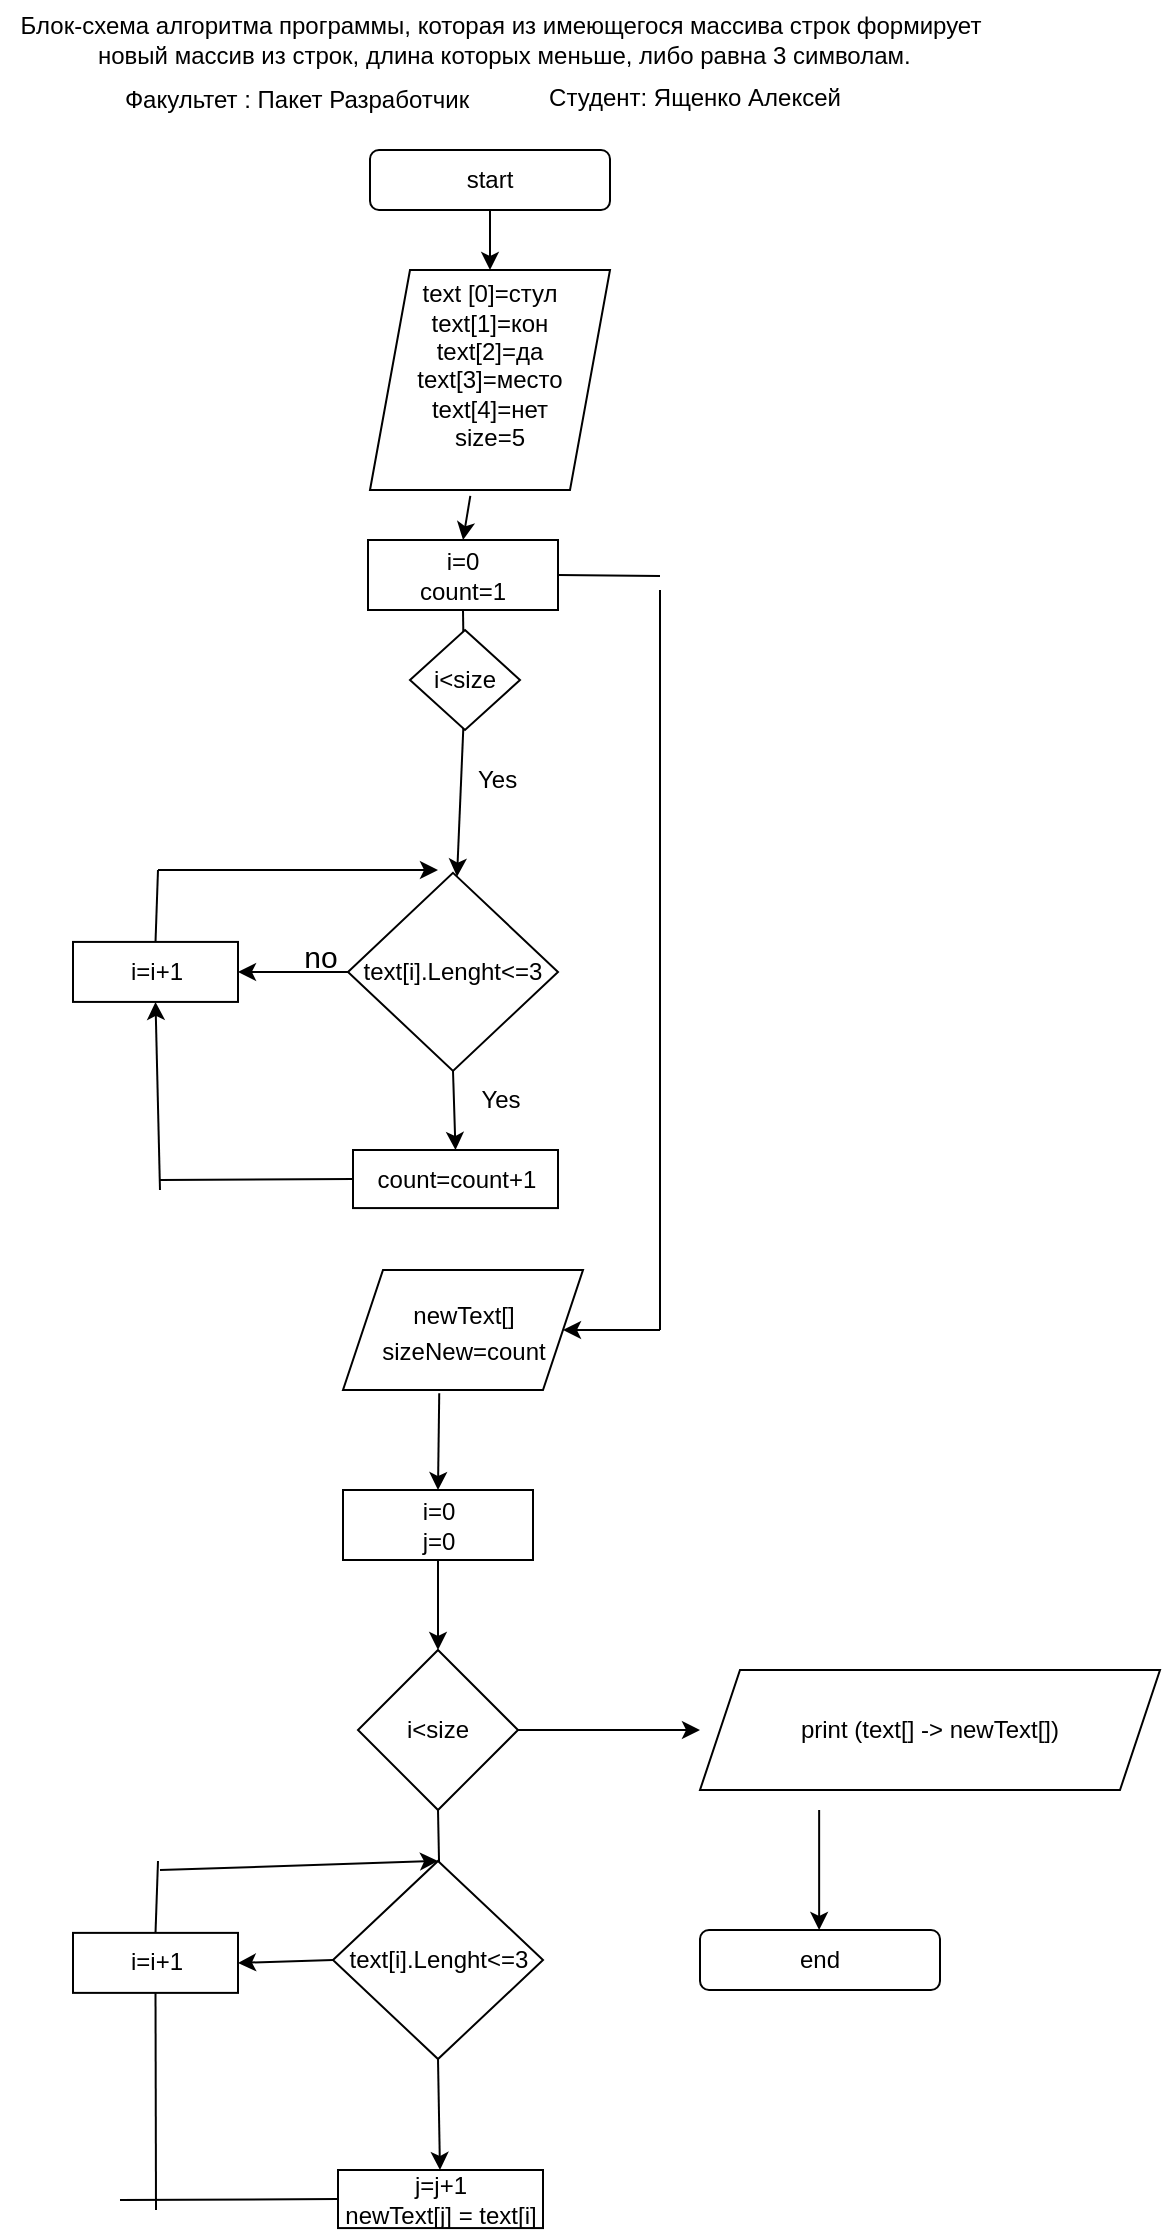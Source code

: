 <mxfile version="20.4.0" type="device"><diagram id="u8YLrEBRsmKnctB5EkMg" name="Страница 1"><mxGraphModel dx="1543" dy="-4799" grid="1" gridSize="10" guides="1" tooltips="1" connect="1" arrows="1" fold="1" page="1" pageScale="1" pageWidth="291" pageHeight="413" math="0" shadow="0"><root><mxCell id="0"/><mxCell id="1" parent="0"/><mxCell id="yLHPFtkmdHm89MZPGJ9X-2" value="&lt;font style=&quot;vertical-align: inherit;&quot;&gt;&lt;font style=&quot;vertical-align: inherit;&quot;&gt;text [0]=стул&lt;br&gt;text[1]=кон&lt;br&gt;text[2]=да&lt;br&gt;text[3]=место&lt;br&gt;text[4]=нет&lt;br&gt;size=5&lt;br&gt;&amp;nbsp;&lt;br&gt;&lt;/font&gt;&lt;/font&gt;" style="shape=parallelogram;perimeter=parallelogramPerimeter;whiteSpace=wrap;html=1;fixedSize=1;" parent="1" vertex="1"><mxGeometry x="1815" y="6060" width="120" height="110" as="geometry"/></mxCell><mxCell id="yLHPFtkmdHm89MZPGJ9X-3" style="edgeStyle=orthogonalEdgeStyle;rounded=0;orthogonalLoop=1;jettySize=auto;html=1;exitX=0.5;exitY=1;exitDx=0;exitDy=0;entryX=0.5;entryY=0;entryDx=0;entryDy=0;" parent="1" source="yLHPFtkmdHm89MZPGJ9X-4" target="yLHPFtkmdHm89MZPGJ9X-2" edge="1"><mxGeometry relative="1" as="geometry"/></mxCell><mxCell id="yLHPFtkmdHm89MZPGJ9X-4" value="start" style="rounded=1;whiteSpace=wrap;html=1;" parent="1" vertex="1"><mxGeometry x="1815" y="6000" width="120" height="30" as="geometry"/></mxCell><mxCell id="yLHPFtkmdHm89MZPGJ9X-8" value="count=count+1&lt;br&gt;" style="rounded=0;whiteSpace=wrap;html=1;" parent="1" vertex="1"><mxGeometry x="1806.5" y="6500" width="102.5" height="29.04" as="geometry"/></mxCell><mxCell id="yLHPFtkmdHm89MZPGJ9X-10" value="end" style="rounded=1;whiteSpace=wrap;html=1;" parent="1" vertex="1"><mxGeometry x="1980" y="6890" width="120" height="30" as="geometry"/></mxCell><mxCell id="yLHPFtkmdHm89MZPGJ9X-12" value="&lt;font style=&quot;vertical-align: inherit;&quot;&gt;&lt;font style=&quot;vertical-align: inherit;&quot;&gt;&lt;font style=&quot;vertical-align: inherit;&quot;&gt;&lt;font style=&quot;vertical-align: inherit;&quot;&gt;Блок-схема алгоритма&amp;nbsp;программы, которая из имеющегося массива строк формирует&lt;br&gt;&amp;nbsp;новый массив из строк, длина которых меньше, либо равна 3 символам. &lt;/font&gt;&lt;/font&gt;&lt;/font&gt;&lt;/font&gt;" style="text;html=1;align=center;verticalAlign=middle;resizable=0;points=[];autosize=1;strokeColor=none;fillColor=none;" parent="1" vertex="1"><mxGeometry x="1630" y="5925" width="500" height="40" as="geometry"/></mxCell><mxCell id="yLHPFtkmdHm89MZPGJ9X-13" value="Факультет : Пакет Разработчик" style="text;html=1;align=center;verticalAlign=middle;resizable=0;points=[];autosize=1;strokeColor=none;fillColor=none;" parent="1" vertex="1"><mxGeometry x="1677.5" y="5960" width="200" height="30" as="geometry"/></mxCell><mxCell id="yLHPFtkmdHm89MZPGJ9X-14" value="Студент: Ященко Алексей" style="text;html=1;align=center;verticalAlign=middle;resizable=0;points=[];autosize=1;strokeColor=none;fillColor=none;" parent="1" vertex="1"><mxGeometry x="1892" y="5959" width="170" height="30" as="geometry"/></mxCell><mxCell id="lBk69xmZPGcGhvSz1tQ7-1" value="text[i].Lenght&amp;lt;=3" style="rhombus;whiteSpace=wrap;html=1;" parent="1" vertex="1"><mxGeometry x="1804" y="6361.44" width="105" height="99.04" as="geometry"/></mxCell><mxCell id="lBk69xmZPGcGhvSz1tQ7-5" value="" style="endArrow=classic;html=1;rounded=0;exitX=0.5;exitY=1;exitDx=0;exitDy=0;entryX=0.5;entryY=0;entryDx=0;entryDy=0;" parent="1" edge="1"><mxGeometry width="50" height="50" relative="1" as="geometry"><mxPoint x="2039.57" y="6830" as="sourcePoint"/><mxPoint x="2039.57" y="6890" as="targetPoint"/></mxGeometry></mxCell><mxCell id="lBk69xmZPGcGhvSz1tQ7-7" value="no" style="endArrow=classic;html=1;rounded=0;fontSize=15;exitX=0.5;exitY=1;exitDx=0;exitDy=0;entryX=0.5;entryY=0;entryDx=0;entryDy=0;" parent="1" source="lBk69xmZPGcGhvSz1tQ7-1" target="yLHPFtkmdHm89MZPGJ9X-8" edge="1"><mxGeometry x="-1" y="-91" width="50" height="50" relative="1" as="geometry"><mxPoint x="1859" y="6400.96" as="sourcePoint"/><mxPoint x="1909" y="6350.96" as="targetPoint"/><Array as="points"/><mxPoint x="24" y="-60" as="offset"/></mxGeometry></mxCell><mxCell id="lBk69xmZPGcGhvSz1tQ7-10" value="" style="endArrow=none;html=1;rounded=0;fontSize=15;exitX=0;exitY=0.5;exitDx=0;exitDy=0;" parent="1" source="yLHPFtkmdHm89MZPGJ9X-8" edge="1"><mxGeometry width="50" height="50" relative="1" as="geometry"><mxPoint x="1839" y="6520.96" as="sourcePoint"/><mxPoint x="1710" y="6515" as="targetPoint"/></mxGeometry></mxCell><mxCell id="lBk69xmZPGcGhvSz1tQ7-20" value="&lt;span style=&quot;font-size: 12px;&quot;&gt;newText[]&lt;br&gt;sizeNew=count&lt;br&gt;&lt;/span&gt;" style="shape=parallelogram;perimeter=parallelogramPerimeter;whiteSpace=wrap;html=1;fixedSize=1;fontSize=15;" parent="1" vertex="1"><mxGeometry x="1801.5" y="6560" width="120" height="60" as="geometry"/></mxCell><mxCell id="QFp3Sw8aLOCiEtW-KsBt-1" value="i=0&lt;br&gt;count=1" style="rounded=0;whiteSpace=wrap;html=1;" parent="1" vertex="1"><mxGeometry x="1814" y="6195" width="95" height="35" as="geometry"/></mxCell><mxCell id="QFp3Sw8aLOCiEtW-KsBt-2" value="" style="endArrow=classic;html=1;rounded=0;exitX=0.418;exitY=1.027;exitDx=0;exitDy=0;exitPerimeter=0;entryX=0.5;entryY=0;entryDx=0;entryDy=0;" parent="1" source="yLHPFtkmdHm89MZPGJ9X-2" target="QFp3Sw8aLOCiEtW-KsBt-1" edge="1"><mxGeometry width="50" height="50" relative="1" as="geometry"><mxPoint x="2050" y="6250" as="sourcePoint"/><mxPoint x="2100" y="6200" as="targetPoint"/></mxGeometry></mxCell><mxCell id="tbz7vrgzj_PL58mnGEzG-1" value="i=i+1" style="rounded=0;whiteSpace=wrap;html=1;" vertex="1" parent="1"><mxGeometry x="1666.5" y="6395.96" width="82.5" height="30" as="geometry"/></mxCell><mxCell id="tbz7vrgzj_PL58mnGEzG-3" value="" style="endArrow=classic;html=1;rounded=0;exitX=0;exitY=0.5;exitDx=0;exitDy=0;entryX=1;entryY=0.5;entryDx=0;entryDy=0;" edge="1" parent="1" source="lBk69xmZPGcGhvSz1tQ7-1" target="tbz7vrgzj_PL58mnGEzG-1"><mxGeometry width="50" height="50" relative="1" as="geometry"><mxPoint x="1679" y="6600" as="sourcePoint"/><mxPoint x="1729" y="6550" as="targetPoint"/></mxGeometry></mxCell><mxCell id="tbz7vrgzj_PL58mnGEzG-6" value="Yes" style="text;html=1;align=center;verticalAlign=middle;resizable=0;points=[];autosize=1;strokeColor=none;fillColor=none;" vertex="1" parent="1"><mxGeometry x="1860" y="6460.48" width="40" height="30" as="geometry"/></mxCell><mxCell id="tbz7vrgzj_PL58mnGEzG-8" value="" style="endArrow=classic;html=1;rounded=0;entryX=0.5;entryY=1;entryDx=0;entryDy=0;" edge="1" parent="1" target="tbz7vrgzj_PL58mnGEzG-1"><mxGeometry width="50" height="50" relative="1" as="geometry"><mxPoint x="1710" y="6520" as="sourcePoint"/><mxPoint x="1719" y="6470" as="targetPoint"/></mxGeometry></mxCell><mxCell id="tbz7vrgzj_PL58mnGEzG-9" value="" style="endArrow=none;html=1;rounded=0;exitX=0.5;exitY=0;exitDx=0;exitDy=0;" edge="1" parent="1" source="tbz7vrgzj_PL58mnGEzG-1"><mxGeometry width="50" height="50" relative="1" as="geometry"><mxPoint x="1879" y="6460" as="sourcePoint"/><mxPoint x="1709" y="6360" as="targetPoint"/></mxGeometry></mxCell><mxCell id="tbz7vrgzj_PL58mnGEzG-11" value="" style="endArrow=classic;html=1;rounded=0;exitX=0.5;exitY=1;exitDx=0;exitDy=0;startArrow=none;" edge="1" parent="1" target="lBk69xmZPGcGhvSz1tQ7-1"><mxGeometry width="50" height="50" relative="1" as="geometry"><mxPoint x="1862" y="6280.96" as="sourcePoint"/><mxPoint x="1940" y="6310" as="targetPoint"/></mxGeometry></mxCell><mxCell id="tbz7vrgzj_PL58mnGEzG-12" value="" style="endArrow=classic;html=1;rounded=0;" edge="1" parent="1"><mxGeometry width="50" height="50" relative="1" as="geometry"><mxPoint x="1709" y="6360" as="sourcePoint"/><mxPoint x="1849" y="6360" as="targetPoint"/></mxGeometry></mxCell><mxCell id="tbz7vrgzj_PL58mnGEzG-15" value="" style="endArrow=none;html=1;rounded=0;exitX=0.5;exitY=1;exitDx=0;exitDy=0;" edge="1" parent="1" source="QFp3Sw8aLOCiEtW-KsBt-1"><mxGeometry width="50" height="50" relative="1" as="geometry"><mxPoint x="1861.5" y="6230" as="sourcePoint"/><mxPoint x="1861.791" y="6250.96" as="targetPoint"/></mxGeometry></mxCell><mxCell id="tbz7vrgzj_PL58mnGEzG-16" value="i&amp;lt;size" style="rhombus;whiteSpace=wrap;html=1;" vertex="1" parent="1"><mxGeometry x="1835" y="6240" width="55" height="50" as="geometry"/></mxCell><mxCell id="tbz7vrgzj_PL58mnGEzG-17" value="Yes" style="text;whiteSpace=wrap;html=1;" vertex="1" parent="1"><mxGeometry x="1867" y="6300.96" width="50" height="40" as="geometry"/></mxCell><mxCell id="tbz7vrgzj_PL58mnGEzG-18" value="" style="endArrow=classic;html=1;rounded=0;entryX=1;entryY=0.5;entryDx=0;entryDy=0;" edge="1" parent="1" target="lBk69xmZPGcGhvSz1tQ7-20"><mxGeometry width="50" height="50" relative="1" as="geometry"><mxPoint x="1960" y="6590" as="sourcePoint"/><mxPoint x="1580" y="6565" as="targetPoint"/></mxGeometry></mxCell><mxCell id="tbz7vrgzj_PL58mnGEzG-20" value="" style="endArrow=none;html=1;rounded=0;exitX=1;exitY=0.5;exitDx=0;exitDy=0;" edge="1" parent="1" source="QFp3Sw8aLOCiEtW-KsBt-1"><mxGeometry width="50" height="50" relative="1" as="geometry"><mxPoint x="1890" y="6240" as="sourcePoint"/><mxPoint x="1960" y="6213" as="targetPoint"/></mxGeometry></mxCell><mxCell id="tbz7vrgzj_PL58mnGEzG-21" value="" style="endArrow=none;html=1;rounded=0;" edge="1" parent="1"><mxGeometry width="50" height="50" relative="1" as="geometry"><mxPoint x="1960" y="6590" as="sourcePoint"/><mxPoint x="1960" y="6220" as="targetPoint"/></mxGeometry></mxCell><mxCell id="tbz7vrgzj_PL58mnGEzG-23" value="i&amp;lt;size" style="rhombus;whiteSpace=wrap;html=1;" vertex="1" parent="1"><mxGeometry x="1809" y="6750" width="80" height="80" as="geometry"/></mxCell><mxCell id="tbz7vrgzj_PL58mnGEzG-24" value="i=0&lt;br&gt;j=0" style="rounded=0;whiteSpace=wrap;html=1;" vertex="1" parent="1"><mxGeometry x="1801.5" y="6670" width="95" height="35" as="geometry"/></mxCell><mxCell id="tbz7vrgzj_PL58mnGEzG-25" value="" style="endArrow=classic;html=1;rounded=0;exitX=0.401;exitY=1.027;exitDx=0;exitDy=0;exitPerimeter=0;entryX=0.5;entryY=0;entryDx=0;entryDy=0;" edge="1" parent="1" source="lBk69xmZPGcGhvSz1tQ7-20" target="tbz7vrgzj_PL58mnGEzG-24"><mxGeometry width="50" height="50" relative="1" as="geometry"><mxPoint x="1890" y="6650" as="sourcePoint"/><mxPoint x="1940" y="6600" as="targetPoint"/></mxGeometry></mxCell><mxCell id="tbz7vrgzj_PL58mnGEzG-26" value="" style="endArrow=classic;html=1;rounded=0;exitX=0.5;exitY=1;exitDx=0;exitDy=0;" edge="1" parent="1" source="tbz7vrgzj_PL58mnGEzG-24" target="tbz7vrgzj_PL58mnGEzG-23"><mxGeometry width="50" height="50" relative="1" as="geometry"><mxPoint x="1890" y="6830" as="sourcePoint"/><mxPoint x="1940" y="6780" as="targetPoint"/></mxGeometry></mxCell><mxCell id="tbz7vrgzj_PL58mnGEzG-27" value="" style="endArrow=classic;html=1;rounded=0;exitX=0.5;exitY=1;exitDx=0;exitDy=0;" edge="1" parent="1" source="tbz7vrgzj_PL58mnGEzG-23"><mxGeometry width="50" height="50" relative="1" as="geometry"><mxPoint x="1890" y="6830" as="sourcePoint"/><mxPoint x="1850" y="6880" as="targetPoint"/></mxGeometry></mxCell><mxCell id="tbz7vrgzj_PL58mnGEzG-28" value="text[i].Lenght&amp;lt;=3" style="rhombus;whiteSpace=wrap;html=1;" vertex="1" parent="1"><mxGeometry x="1796.5" y="6855.48" width="105" height="99.04" as="geometry"/></mxCell><mxCell id="tbz7vrgzj_PL58mnGEzG-29" value="" style="endArrow=classic;html=1;rounded=0;exitX=1;exitY=0.5;exitDx=0;exitDy=0;" edge="1" parent="1" source="tbz7vrgzj_PL58mnGEzG-23"><mxGeometry width="50" height="50" relative="1" as="geometry"><mxPoint x="1890" y="6840" as="sourcePoint"/><mxPoint x="1980" y="6790" as="targetPoint"/></mxGeometry></mxCell><mxCell id="tbz7vrgzj_PL58mnGEzG-30" value="print (text[] -&amp;gt; newText[])" style="shape=parallelogram;perimeter=parallelogramPerimeter;whiteSpace=wrap;html=1;fixedSize=1;" vertex="1" parent="1"><mxGeometry x="1980" y="6760" width="230" height="60" as="geometry"/></mxCell><mxCell id="tbz7vrgzj_PL58mnGEzG-31" value="j=j+1&lt;br&gt;newText[j] = text[i]" style="rounded=0;whiteSpace=wrap;html=1;" vertex="1" parent="1"><mxGeometry x="1799" y="7010" width="102.5" height="29.04" as="geometry"/></mxCell><mxCell id="tbz7vrgzj_PL58mnGEzG-32" value="" style="endArrow=classic;html=1;rounded=0;exitX=0.5;exitY=1;exitDx=0;exitDy=0;" edge="1" parent="1" source="tbz7vrgzj_PL58mnGEzG-28" target="tbz7vrgzj_PL58mnGEzG-31"><mxGeometry width="50" height="50" relative="1" as="geometry"><mxPoint x="2190" y="7030" as="sourcePoint"/><mxPoint x="2240" y="6980" as="targetPoint"/></mxGeometry></mxCell><mxCell id="tbz7vrgzj_PL58mnGEzG-33" value="i=i+1" style="rounded=0;whiteSpace=wrap;html=1;" vertex="1" parent="1"><mxGeometry x="1666.5" y="6891.44" width="82.5" height="30" as="geometry"/></mxCell><mxCell id="tbz7vrgzj_PL58mnGEzG-35" value="" style="endArrow=none;html=1;rounded=0;exitX=0.5;exitY=0;exitDx=0;exitDy=0;" edge="1" parent="1" source="tbz7vrgzj_PL58mnGEzG-33"><mxGeometry width="50" height="50" relative="1" as="geometry"><mxPoint x="1879" y="6955.48" as="sourcePoint"/><mxPoint x="1709" y="6855.48" as="targetPoint"/></mxGeometry></mxCell><mxCell id="tbz7vrgzj_PL58mnGEzG-36" value="" style="endArrow=classic;html=1;rounded=0;exitX=0;exitY=0.5;exitDx=0;exitDy=0;entryX=1;entryY=0.5;entryDx=0;entryDy=0;" edge="1" parent="1" source="tbz7vrgzj_PL58mnGEzG-28" target="tbz7vrgzj_PL58mnGEzG-33"><mxGeometry width="50" height="50" relative="1" as="geometry"><mxPoint x="1910" y="6880" as="sourcePoint"/><mxPoint x="1960" y="6830" as="targetPoint"/></mxGeometry></mxCell><mxCell id="tbz7vrgzj_PL58mnGEzG-37" value="" style="endArrow=none;html=1;rounded=0;entryX=0;entryY=0.5;entryDx=0;entryDy=0;" edge="1" parent="1" target="tbz7vrgzj_PL58mnGEzG-31"><mxGeometry width="50" height="50" relative="1" as="geometry"><mxPoint x="1690" y="7025" as="sourcePoint"/><mxPoint x="1732.75" y="6970" as="targetPoint"/></mxGeometry></mxCell><mxCell id="tbz7vrgzj_PL58mnGEzG-38" value="" style="endArrow=none;html=1;rounded=0;entryX=0.5;entryY=1;entryDx=0;entryDy=0;" edge="1" parent="1" target="tbz7vrgzj_PL58mnGEzG-33"><mxGeometry width="50" height="50" relative="1" as="geometry"><mxPoint x="1708" y="7030" as="sourcePoint"/><mxPoint x="1960" y="6830" as="targetPoint"/></mxGeometry></mxCell><mxCell id="tbz7vrgzj_PL58mnGEzG-39" value="" style="endArrow=classic;html=1;rounded=0;entryX=0.5;entryY=0;entryDx=0;entryDy=0;" edge="1" parent="1" target="tbz7vrgzj_PL58mnGEzG-28"><mxGeometry width="50" height="50" relative="1" as="geometry"><mxPoint x="1710" y="6860" as="sourcePoint"/><mxPoint x="1960" y="6830" as="targetPoint"/></mxGeometry></mxCell></root></mxGraphModel></diagram></mxfile>